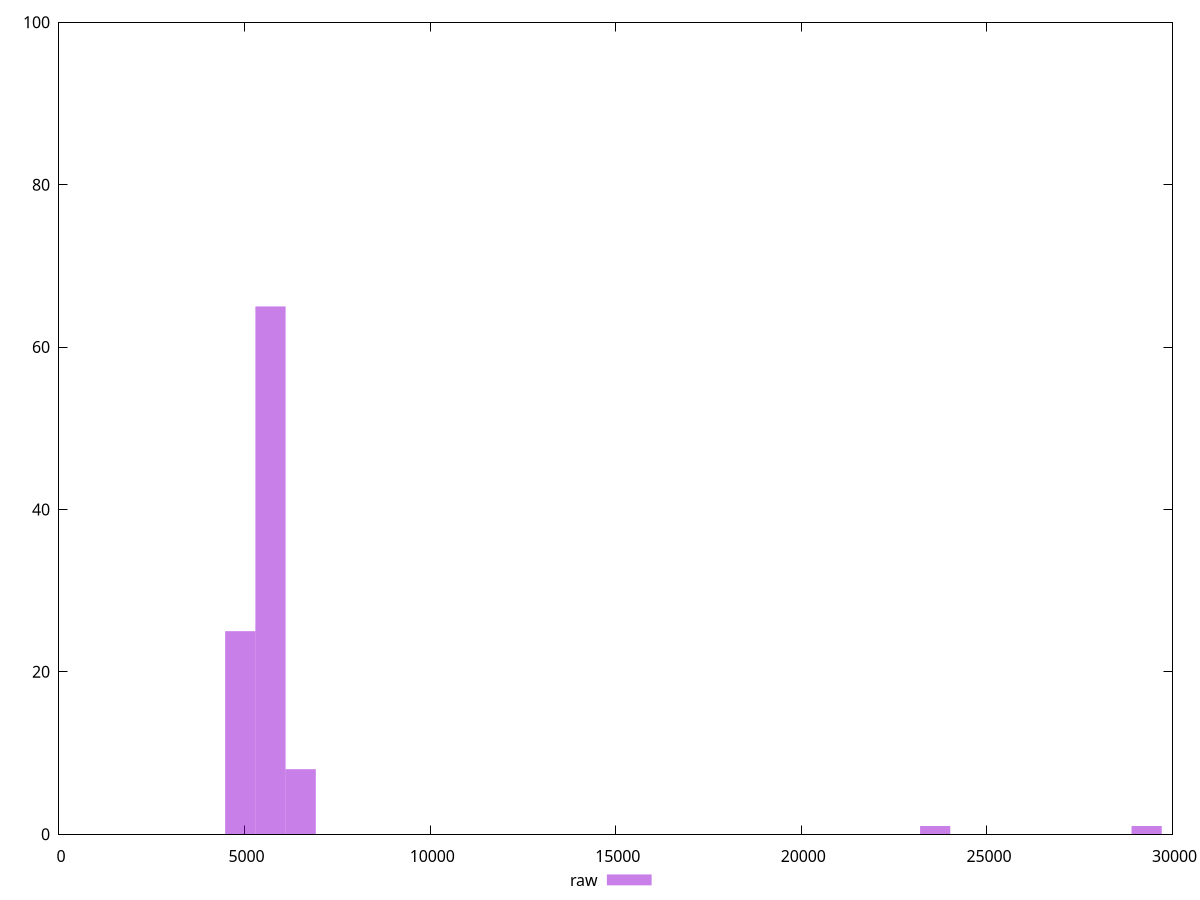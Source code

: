 reset
set terminal svg size 640, 490 enhanced background rgb 'white'
set output "report_00007_2020-12-11T15:55:29.892Z/speed-index/samples/pages/raw/histogram.svg"

$raw <<EOF
29304.04838766633 1
4884.008064611055 25
5698.009408712897 65
6512.01075281474 8
23606.03897895343 1
EOF

set key outside below
set boxwidth 814.0013441018425
set yrange [0:100]
set style fill transparent solid 0.5 noborder

plot \
  $raw title "raw" with boxes, \


reset